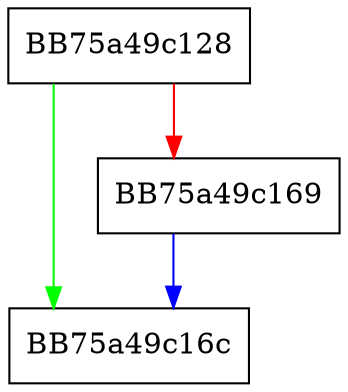 digraph to_string {
  node [shape="box"];
  graph [splines=ortho];
  BB75a49c128 -> BB75a49c16c [color="green"];
  BB75a49c128 -> BB75a49c169 [color="red"];
  BB75a49c169 -> BB75a49c16c [color="blue"];
}